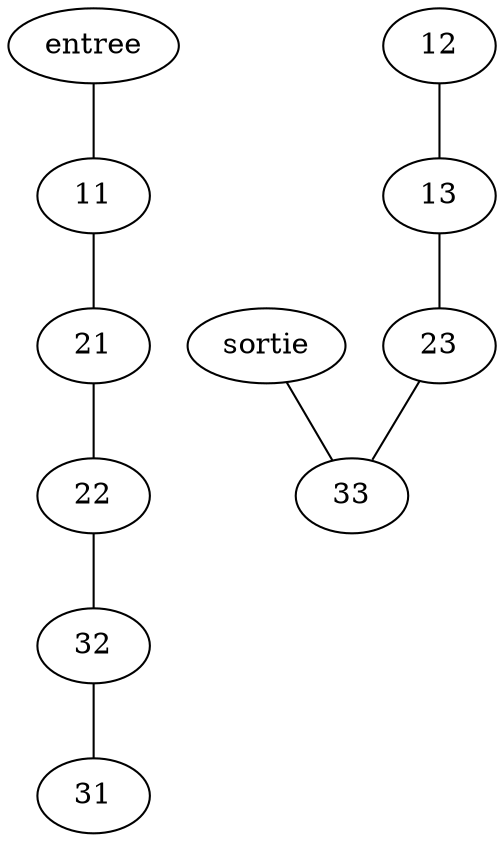 graph {
  entree -- 11
  sortie -- 33
  11 -- 21
  21 -- 22
  22 -- 32
  32 -- 31
  12 -- 13
  13 -- 23
  23 -- 33
}
